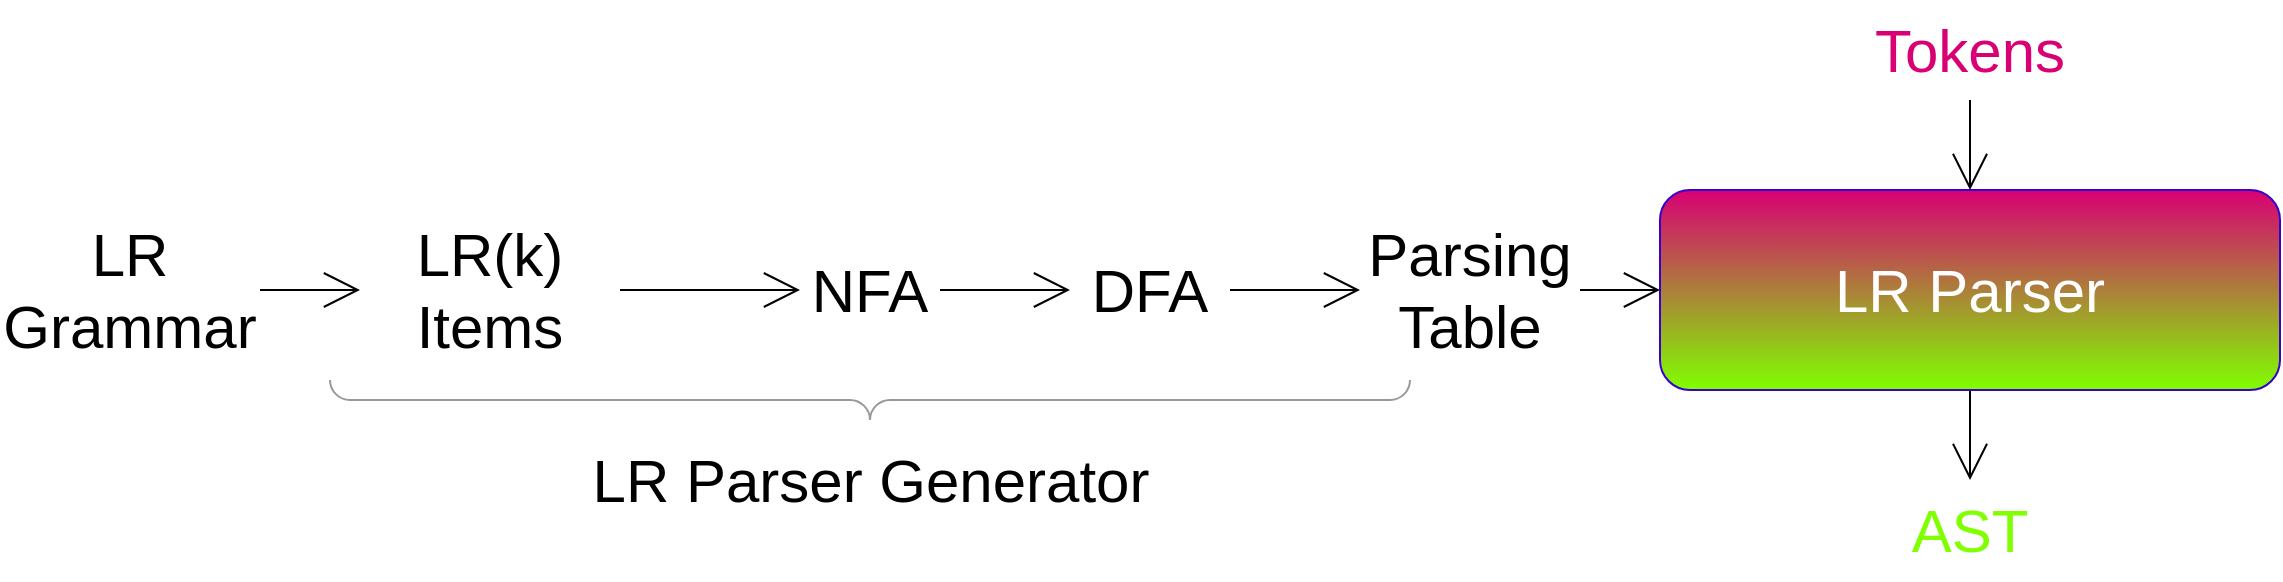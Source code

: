 <mxfile version="13.9.9" type="device"><diagram id="q5VLFqZ8TeGVjcZhBz0-" name="Page-1"><mxGraphModel dx="1936" dy="2066" grid="1" gridSize="10" guides="1" tooltips="1" connect="1" arrows="1" fold="1" page="1" pageScale="1" pageWidth="850" pageHeight="1100" math="0" shadow="0"><root><mxCell id="0"/><mxCell id="1" parent="0"/><mxCell id="10" style="edgeStyle=none;html=1;exitX=1;exitY=0.5;exitDx=0;exitDy=0;entryX=0;entryY=0.5;entryDx=0;entryDy=0;fontSize=30;endArrow=open;endFill=0;endSize=16;" parent="1" source="2" edge="1"><mxGeometry relative="1" as="geometry"><mxPoint x="70" y="65" as="targetPoint"/></mxGeometry></mxCell><mxCell id="2" value="LR Grammar" style="text;html=1;strokeColor=none;fillColor=none;align=center;verticalAlign=middle;whiteSpace=wrap;rounded=0;fontSize=30;" parent="1" vertex="1"><mxGeometry x="-110" y="30" width="130" height="70" as="geometry"/></mxCell><mxCell id="18" style="edgeStyle=none;html=1;exitX=0.5;exitY=1;exitDx=0;exitDy=0;entryX=0.5;entryY=0;entryDx=0;entryDy=0;fontSize=30;fontColor=#80FF00;endArrow=open;endFill=0;endSize=16;" parent="1" source="7" target="14" edge="1"><mxGeometry relative="1" as="geometry"/></mxCell><mxCell id="7" value="LR Parser" style="rounded=1;whiteSpace=wrap;html=1;fontSize=30;fillColor=#D80073;fontColor=#ffffff;strokeColor=#3700CC;gradientColor=#80FF00;gradientDirection=south;" parent="1" vertex="1"><mxGeometry x="720" y="15" width="310" height="100" as="geometry"/></mxCell><mxCell id="12" style="edgeStyle=none;html=1;exitX=1;exitY=0.5;exitDx=0;exitDy=0;entryX=0;entryY=0.5;entryDx=0;entryDy=0;fontSize=30;endArrow=open;endFill=0;endSize=16;" parent="1" source="vLCeYZeJKSMMeAlwBFn0-21" target="7" edge="1"><mxGeometry relative="1" as="geometry"><mxPoint x="680.0" y="65" as="sourcePoint"/></mxGeometry></mxCell><mxCell id="17" style="edgeStyle=none;html=1;exitX=0.5;exitY=1;exitDx=0;exitDy=0;entryX=0.5;entryY=0;entryDx=0;entryDy=0;fontSize=30;fontColor=#80FF00;endArrow=open;endFill=0;endSize=16;" parent="1" source="13" target="7" edge="1"><mxGeometry relative="1" as="geometry"/></mxCell><mxCell id="13" value="Tokens" style="text;html=1;strokeColor=none;fillColor=none;align=center;verticalAlign=middle;whiteSpace=wrap;rounded=0;fontSize=30;fontColor=#D80073;" parent="1" vertex="1"><mxGeometry x="820" y="-80" width="110" height="50" as="geometry"/></mxCell><mxCell id="14" value="AST" style="text;html=1;strokeColor=none;fillColor=none;align=center;verticalAlign=middle;whiteSpace=wrap;rounded=0;fontSize=30;fontColor=#80FF00;" parent="1" vertex="1"><mxGeometry x="820" y="160" width="110" height="50" as="geometry"/></mxCell><mxCell id="vLCeYZeJKSMMeAlwBFn0-22" style="edgeStyle=orthogonalEdgeStyle;rounded=0;orthogonalLoop=1;jettySize=auto;html=1;exitX=1;exitY=0.5;exitDx=0;exitDy=0;entryX=0;entryY=0.5;entryDx=0;entryDy=0;endArrow=open;endFill=0;endSize=16;" edge="1" parent="1" source="vLCeYZeJKSMMeAlwBFn0-18" target="vLCeYZeJKSMMeAlwBFn0-19"><mxGeometry relative="1" as="geometry"/></mxCell><mxCell id="vLCeYZeJKSMMeAlwBFn0-18" value="LR(k) Items" style="text;html=1;strokeColor=none;fillColor=none;align=center;verticalAlign=middle;whiteSpace=wrap;rounded=0;fontSize=30;" vertex="1" parent="1"><mxGeometry x="70" y="30" width="130" height="70" as="geometry"/></mxCell><mxCell id="vLCeYZeJKSMMeAlwBFn0-23" style="edgeStyle=orthogonalEdgeStyle;rounded=0;orthogonalLoop=1;jettySize=auto;html=1;exitX=1;exitY=0.5;exitDx=0;exitDy=0;entryX=0;entryY=0.5;entryDx=0;entryDy=0;endArrow=open;endFill=0;endSize=16;" edge="1" parent="1" source="vLCeYZeJKSMMeAlwBFn0-19" target="vLCeYZeJKSMMeAlwBFn0-20"><mxGeometry relative="1" as="geometry"/></mxCell><mxCell id="vLCeYZeJKSMMeAlwBFn0-19" value="NFA" style="text;html=1;strokeColor=none;fillColor=none;align=center;verticalAlign=middle;whiteSpace=wrap;rounded=0;fontSize=30;" vertex="1" parent="1"><mxGeometry x="290" y="30" width="70" height="70" as="geometry"/></mxCell><mxCell id="vLCeYZeJKSMMeAlwBFn0-24" style="edgeStyle=orthogonalEdgeStyle;rounded=0;orthogonalLoop=1;jettySize=auto;html=1;exitX=1;exitY=0.5;exitDx=0;exitDy=0;entryX=0;entryY=0.5;entryDx=0;entryDy=0;endArrow=open;endFill=0;endSize=16;" edge="1" parent="1" source="vLCeYZeJKSMMeAlwBFn0-20" target="vLCeYZeJKSMMeAlwBFn0-21"><mxGeometry relative="1" as="geometry"/></mxCell><mxCell id="vLCeYZeJKSMMeAlwBFn0-20" value="DFA" style="text;html=1;strokeColor=none;fillColor=none;align=center;verticalAlign=middle;whiteSpace=wrap;rounded=0;fontSize=30;" vertex="1" parent="1"><mxGeometry x="425" y="30" width="80" height="70" as="geometry"/></mxCell><mxCell id="vLCeYZeJKSMMeAlwBFn0-21" value="Parsing Table" style="text;html=1;strokeColor=none;fillColor=none;align=center;verticalAlign=middle;whiteSpace=wrap;rounded=0;fontSize=30;" vertex="1" parent="1"><mxGeometry x="570" y="25" width="110" height="80" as="geometry"/></mxCell><mxCell id="vLCeYZeJKSMMeAlwBFn0-25" value="" style="labelPosition=right;align=left;strokeWidth=1;shape=mxgraph.mockup.markup.curlyBrace;html=1;shadow=0;dashed=0;strokeColor=#999999;direction=north;rotation=-90;" vertex="1" parent="1"><mxGeometry x="315" y="-150" width="20" height="540" as="geometry"/></mxCell><mxCell id="vLCeYZeJKSMMeAlwBFn0-26" value="LR Parser Generator" style="text;html=1;strokeColor=none;fillColor=none;align=center;verticalAlign=middle;whiteSpace=wrap;rounded=0;fontSize=30;" vertex="1" parent="1"><mxGeometry x="172.5" y="140" width="305" height="40" as="geometry"/></mxCell></root></mxGraphModel></diagram></mxfile>